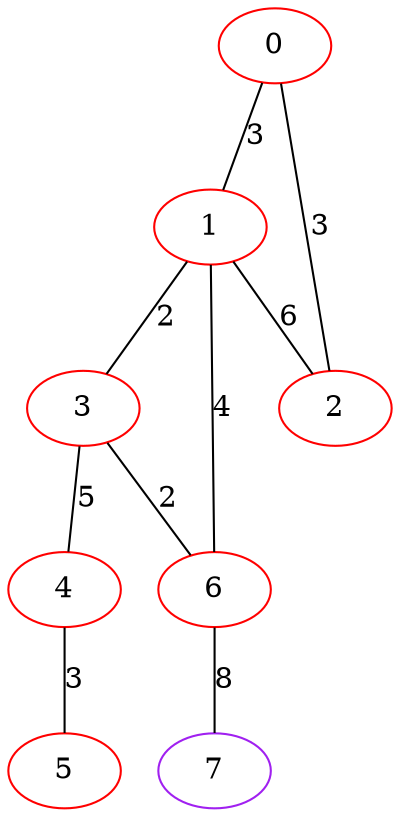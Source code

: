 graph "" {
0 [color=red, weight=1];
1 [color=red, weight=1];
2 [color=red, weight=1];
3 [color=red, weight=1];
4 [color=red, weight=1];
5 [color=red, weight=1];
6 [color=red, weight=1];
7 [color=purple, weight=4];
0 -- 1  [key=0, label=3];
0 -- 2  [key=0, label=3];
1 -- 2  [key=0, label=6];
1 -- 3  [key=0, label=2];
1 -- 6  [key=0, label=4];
3 -- 4  [key=0, label=5];
3 -- 6  [key=0, label=2];
4 -- 5  [key=0, label=3];
6 -- 7  [key=0, label=8];
}
